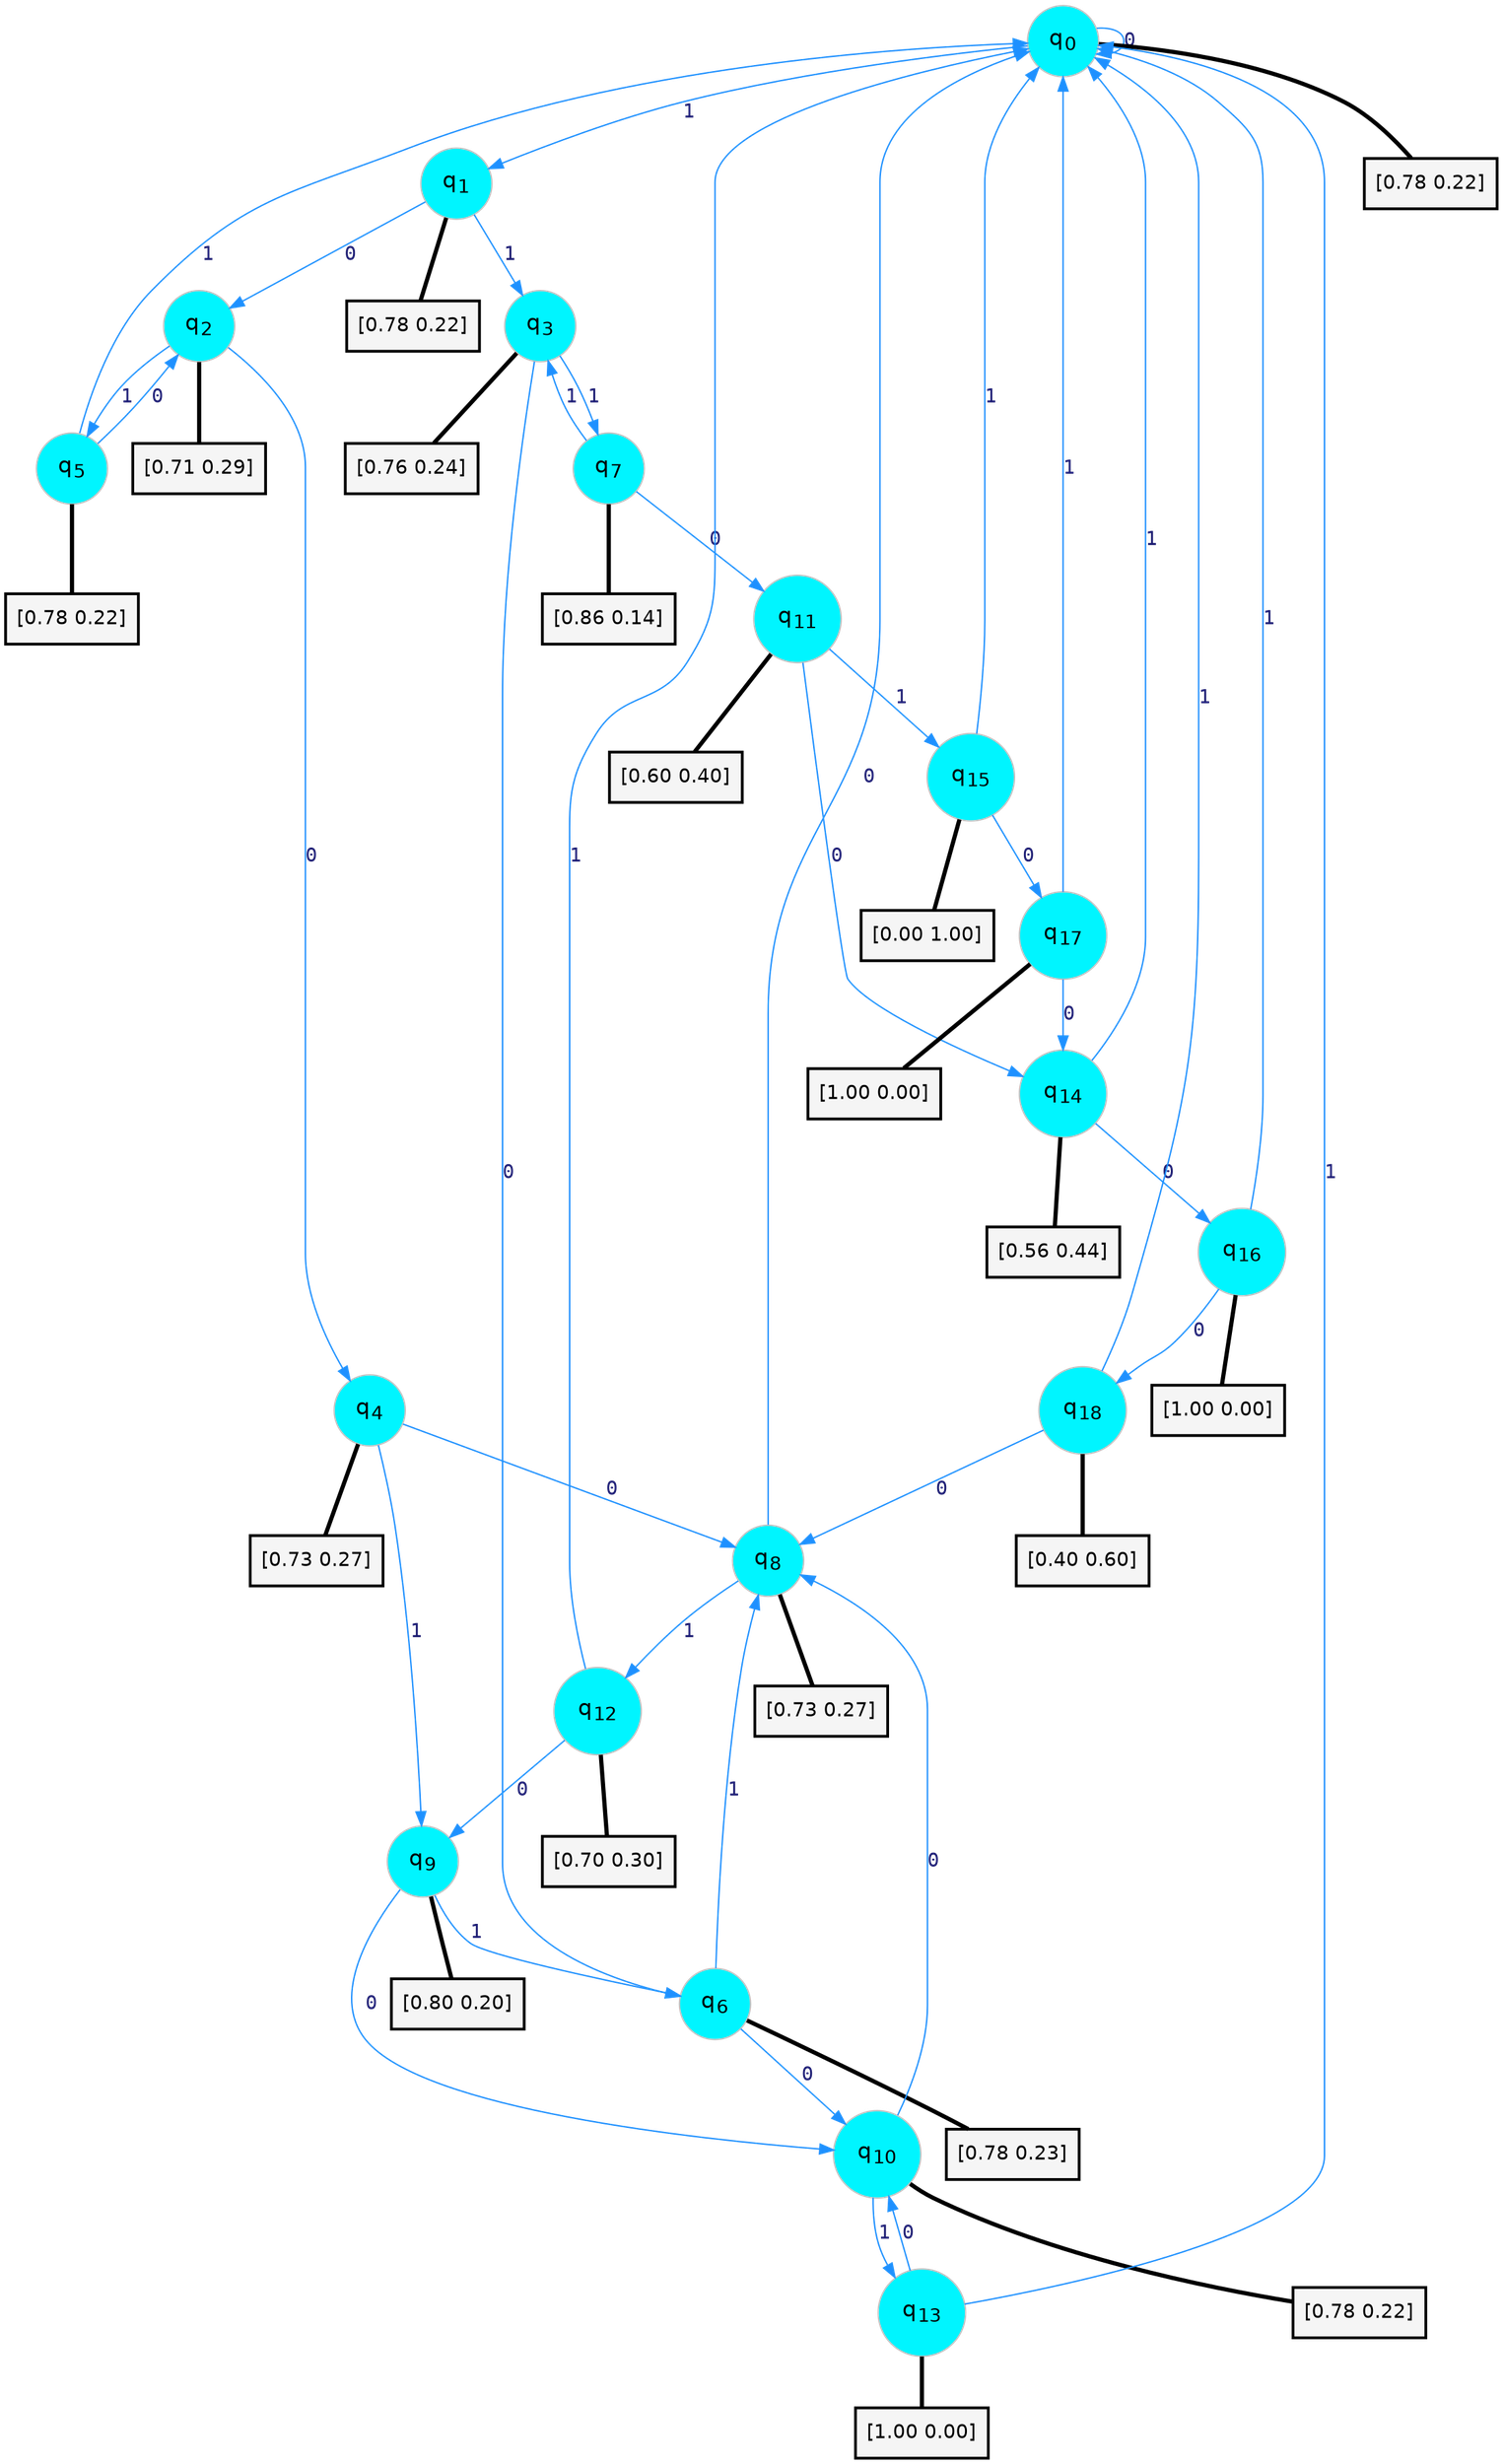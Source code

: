 digraph G {
graph [
bgcolor=transparent, dpi=300, rankdir=TD, size="40,25"];
node [
color=gray, fillcolor=turquoise1, fontcolor=black, fontname=Helvetica, fontsize=16, fontweight=bold, shape=circle, style=filled];
edge [
arrowsize=1, color=dodgerblue1, fontcolor=midnightblue, fontname=courier, fontweight=bold, penwidth=1, style=solid, weight=20];
0[label=<q<SUB>0</SUB>>];
1[label=<q<SUB>1</SUB>>];
2[label=<q<SUB>2</SUB>>];
3[label=<q<SUB>3</SUB>>];
4[label=<q<SUB>4</SUB>>];
5[label=<q<SUB>5</SUB>>];
6[label=<q<SUB>6</SUB>>];
7[label=<q<SUB>7</SUB>>];
8[label=<q<SUB>8</SUB>>];
9[label=<q<SUB>9</SUB>>];
10[label=<q<SUB>10</SUB>>];
11[label=<q<SUB>11</SUB>>];
12[label=<q<SUB>12</SUB>>];
13[label=<q<SUB>13</SUB>>];
14[label=<q<SUB>14</SUB>>];
15[label=<q<SUB>15</SUB>>];
16[label=<q<SUB>16</SUB>>];
17[label=<q<SUB>17</SUB>>];
18[label=<q<SUB>18</SUB>>];
19[label="[0.78 0.22]", shape=box,fontcolor=black, fontname=Helvetica, fontsize=14, penwidth=2, fillcolor=whitesmoke,color=black];
20[label="[0.78 0.22]", shape=box,fontcolor=black, fontname=Helvetica, fontsize=14, penwidth=2, fillcolor=whitesmoke,color=black];
21[label="[0.71 0.29]", shape=box,fontcolor=black, fontname=Helvetica, fontsize=14, penwidth=2, fillcolor=whitesmoke,color=black];
22[label="[0.76 0.24]", shape=box,fontcolor=black, fontname=Helvetica, fontsize=14, penwidth=2, fillcolor=whitesmoke,color=black];
23[label="[0.73 0.27]", shape=box,fontcolor=black, fontname=Helvetica, fontsize=14, penwidth=2, fillcolor=whitesmoke,color=black];
24[label="[0.78 0.22]", shape=box,fontcolor=black, fontname=Helvetica, fontsize=14, penwidth=2, fillcolor=whitesmoke,color=black];
25[label="[0.78 0.23]", shape=box,fontcolor=black, fontname=Helvetica, fontsize=14, penwidth=2, fillcolor=whitesmoke,color=black];
26[label="[0.86 0.14]", shape=box,fontcolor=black, fontname=Helvetica, fontsize=14, penwidth=2, fillcolor=whitesmoke,color=black];
27[label="[0.73 0.27]", shape=box,fontcolor=black, fontname=Helvetica, fontsize=14, penwidth=2, fillcolor=whitesmoke,color=black];
28[label="[0.80 0.20]", shape=box,fontcolor=black, fontname=Helvetica, fontsize=14, penwidth=2, fillcolor=whitesmoke,color=black];
29[label="[0.78 0.22]", shape=box,fontcolor=black, fontname=Helvetica, fontsize=14, penwidth=2, fillcolor=whitesmoke,color=black];
30[label="[0.60 0.40]", shape=box,fontcolor=black, fontname=Helvetica, fontsize=14, penwidth=2, fillcolor=whitesmoke,color=black];
31[label="[0.70 0.30]", shape=box,fontcolor=black, fontname=Helvetica, fontsize=14, penwidth=2, fillcolor=whitesmoke,color=black];
32[label="[1.00 0.00]", shape=box,fontcolor=black, fontname=Helvetica, fontsize=14, penwidth=2, fillcolor=whitesmoke,color=black];
33[label="[0.56 0.44]", shape=box,fontcolor=black, fontname=Helvetica, fontsize=14, penwidth=2, fillcolor=whitesmoke,color=black];
34[label="[0.00 1.00]", shape=box,fontcolor=black, fontname=Helvetica, fontsize=14, penwidth=2, fillcolor=whitesmoke,color=black];
35[label="[1.00 0.00]", shape=box,fontcolor=black, fontname=Helvetica, fontsize=14, penwidth=2, fillcolor=whitesmoke,color=black];
36[label="[1.00 0.00]", shape=box,fontcolor=black, fontname=Helvetica, fontsize=14, penwidth=2, fillcolor=whitesmoke,color=black];
37[label="[0.40 0.60]", shape=box,fontcolor=black, fontname=Helvetica, fontsize=14, penwidth=2, fillcolor=whitesmoke,color=black];
0->0 [label=0];
0->1 [label=1];
0->19 [arrowhead=none, penwidth=3,color=black];
1->2 [label=0];
1->3 [label=1];
1->20 [arrowhead=none, penwidth=3,color=black];
2->4 [label=0];
2->5 [label=1];
2->21 [arrowhead=none, penwidth=3,color=black];
3->6 [label=0];
3->7 [label=1];
3->22 [arrowhead=none, penwidth=3,color=black];
4->8 [label=0];
4->9 [label=1];
4->23 [arrowhead=none, penwidth=3,color=black];
5->2 [label=0];
5->0 [label=1];
5->24 [arrowhead=none, penwidth=3,color=black];
6->10 [label=0];
6->8 [label=1];
6->25 [arrowhead=none, penwidth=3,color=black];
7->11 [label=0];
7->3 [label=1];
7->26 [arrowhead=none, penwidth=3,color=black];
8->0 [label=0];
8->12 [label=1];
8->27 [arrowhead=none, penwidth=3,color=black];
9->10 [label=0];
9->6 [label=1];
9->28 [arrowhead=none, penwidth=3,color=black];
10->8 [label=0];
10->13 [label=1];
10->29 [arrowhead=none, penwidth=3,color=black];
11->14 [label=0];
11->15 [label=1];
11->30 [arrowhead=none, penwidth=3,color=black];
12->9 [label=0];
12->0 [label=1];
12->31 [arrowhead=none, penwidth=3,color=black];
13->10 [label=0];
13->0 [label=1];
13->32 [arrowhead=none, penwidth=3,color=black];
14->16 [label=0];
14->0 [label=1];
14->33 [arrowhead=none, penwidth=3,color=black];
15->17 [label=0];
15->0 [label=1];
15->34 [arrowhead=none, penwidth=3,color=black];
16->18 [label=0];
16->0 [label=1];
16->35 [arrowhead=none, penwidth=3,color=black];
17->14 [label=0];
17->0 [label=1];
17->36 [arrowhead=none, penwidth=3,color=black];
18->8 [label=0];
18->0 [label=1];
18->37 [arrowhead=none, penwidth=3,color=black];
}
